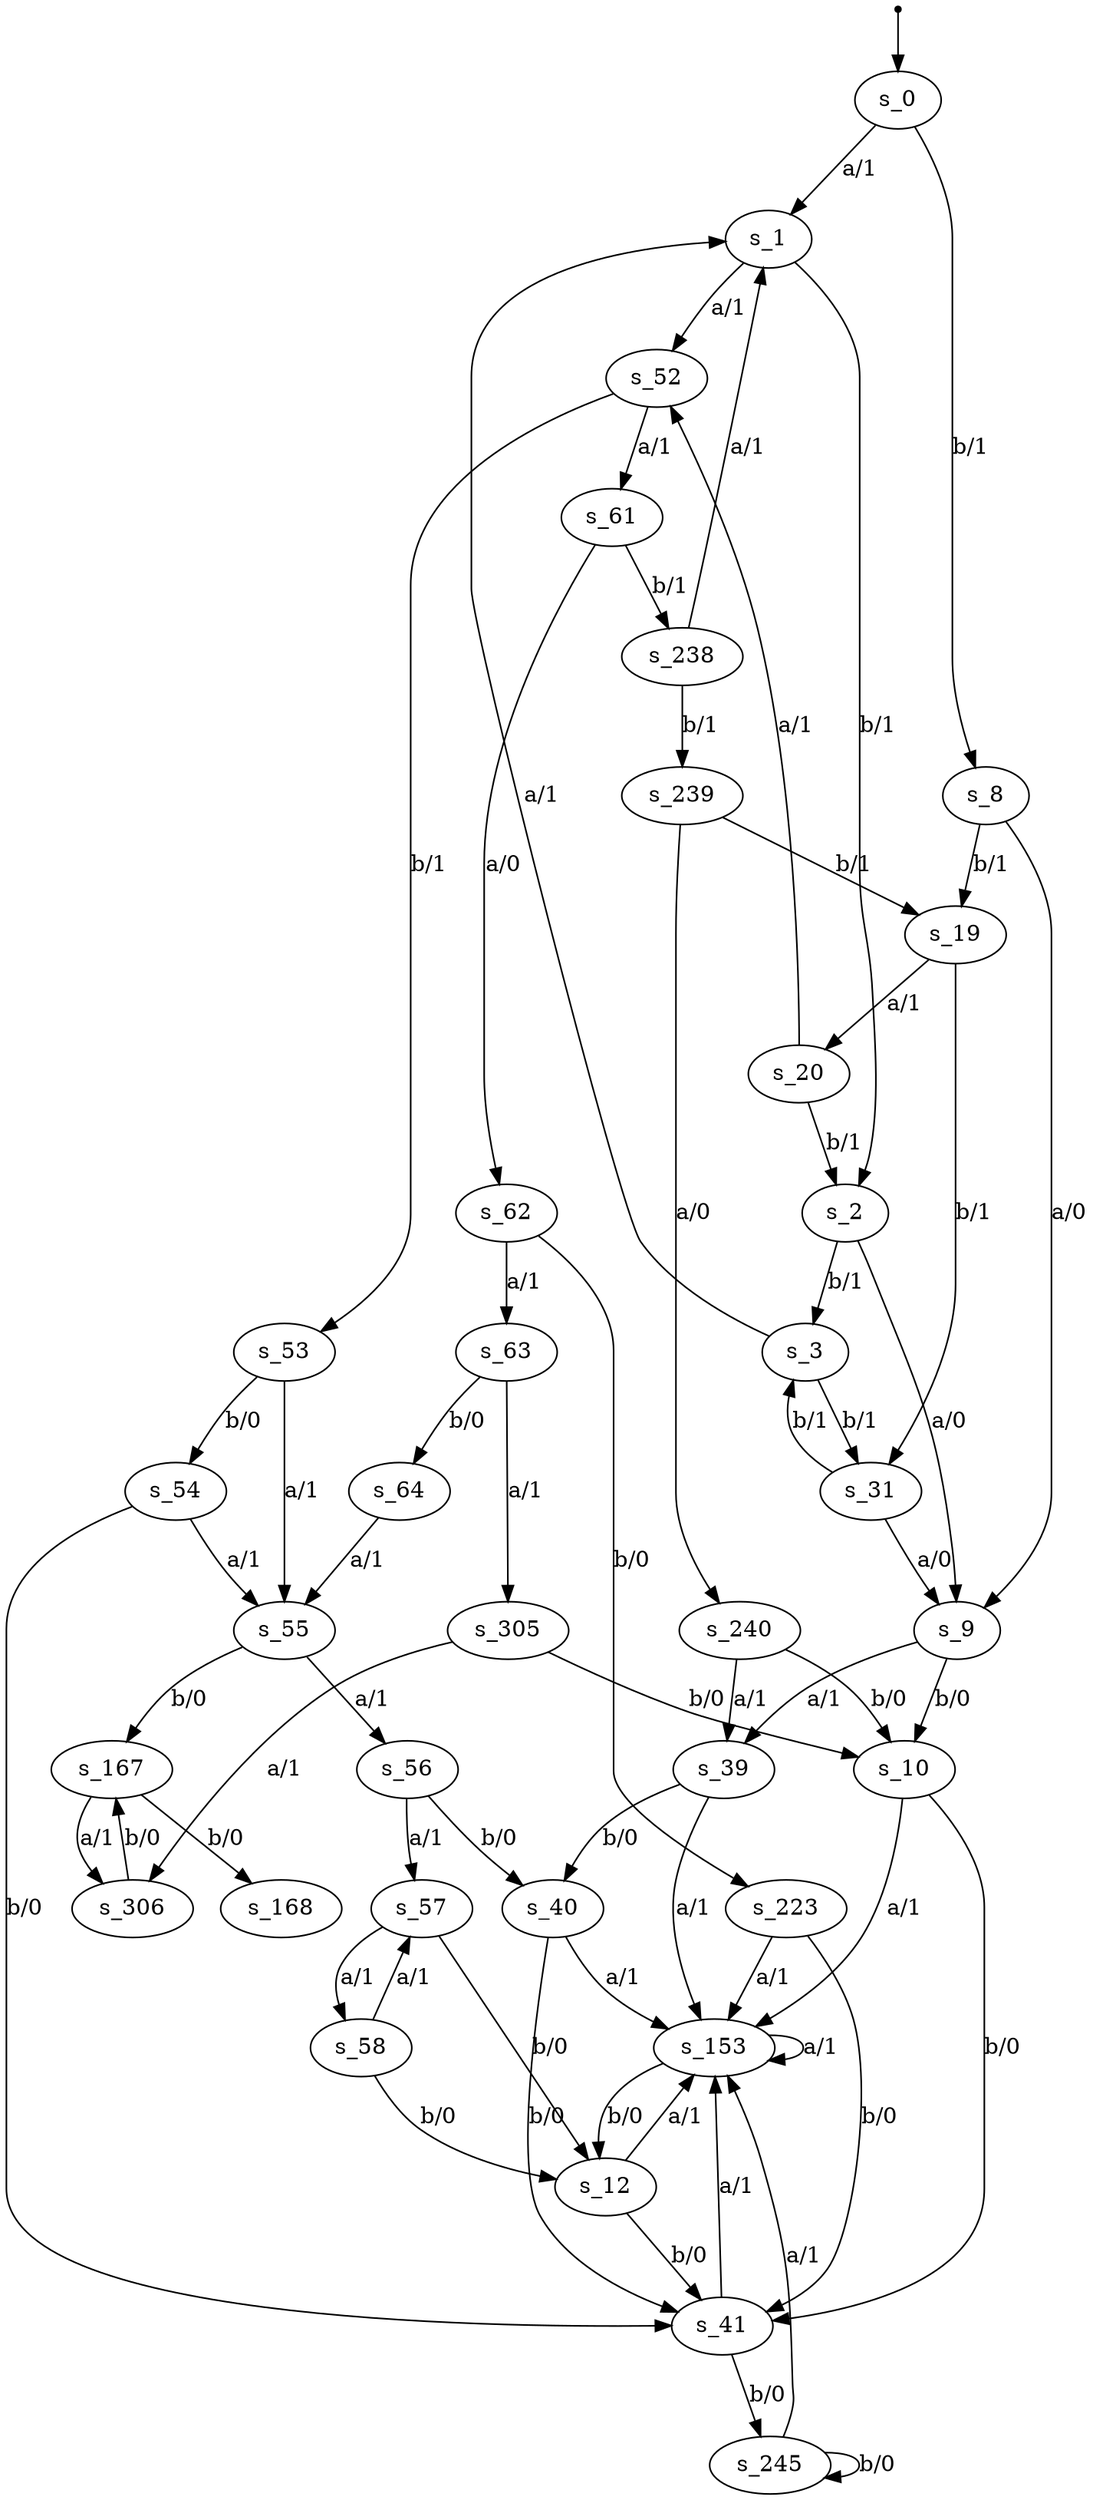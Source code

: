 digraph fsm {
	s_0 [root=true]
	s_1
	s_2
	s_3
	s_52
	s_61
	s_238
	s_239
	s_62
	s_223
	s_153
	s_63
	s_64
	s_55
	s_167
	s_168
	s_53
	s_54
	s_41
	s_12
	s_31
	s_9
	s_39
	s_10
	s_245
	s_40
	s_56
	s_57
	s_58
	s_305
	s_306
	s_240
	s_19
	s_20
	s_8
	qi [shape = point]
	qi -> s_0
	s_0 -> s_1 [label="a/1"]
	s_1 -> s_2 [label="b/1"]
	s_2 -> s_3 [label="b/1"]
	s_3 -> s_1 [label="a/1"]
	s_1 -> s_52 [label="a/1"]
	s_52 -> s_61 [label="a/1"]
	s_61 -> s_238 [label="b/1"]
	s_238 -> s_239 [label="b/1"]
	s_61 -> s_62 [label="a/0"]
	s_62 -> s_223 [label="b/0"]
	s_223 -> s_153 [label="a/1"]
	s_62 -> s_63 [label="a/1"]
	s_63 -> s_64 [label="b/0"]
	s_64 -> s_55 [label="a/1"]
	s_55 -> s_167 [label="b/0"]
	s_167 -> s_168 [label="b/0"]
	s_52 -> s_53 [label="b/1"]
	s_53 -> s_54 [label="b/0"]
	s_54 -> s_41 [label="b/0"]
	s_41 -> s_153 [label="a/1"]
	s_153 -> s_12 [label="b/0"]
	s_12 -> s_153 [label="a/1"]
	s_3 -> s_31 [label="b/1"]
	s_31 -> s_9 [label="a/0"]
	s_9 -> s_39 [label="a/1"]
	s_39 -> s_153 [label="a/1"]
	s_153 -> s_153 [label="a/1"]
	s_12 -> s_41 [label="b/0"]
	s_31 -> s_3 [label="b/1"]
	s_238 -> s_1 [label="a/1"]
	s_2 -> s_9 [label="a/0"]
	s_9 -> s_10 [label="b/0"]
	s_10 -> s_153 [label="a/1"]
	s_41 -> s_245 [label="b/0"]
	s_245 -> s_153 [label="a/1"]
	s_39 -> s_40 [label="b/0"]
	s_40 -> s_153 [label="a/1"]
	s_245 -> s_245 [label="b/0"]
	s_10 -> s_41 [label="b/0"]
	s_54 -> s_55 [label="a/1"]
	s_55 -> s_56 [label="a/1"]
	s_56 -> s_57 [label="a/1"]
	s_57 -> s_58 [label="a/1"]
	s_58 -> s_57 [label="a/1"]
	s_53 -> s_55 [label="a/1"]
	s_56 -> s_40 [label="b/0"]
	s_40 -> s_41 [label="b/0"]
	s_57 -> s_12 [label="b/0"]
	s_63 -> s_305 [label="a/1"]
	s_305 -> s_306 [label="a/1"]
	s_306 -> s_167 [label="b/0"]
	s_167 -> s_306 [label="a/1"]
	s_223 -> s_41 [label="b/0"]
	s_239 -> s_240 [label="a/0"]
	s_240 -> s_39 [label="a/1"]
	s_240 -> s_10 [label="b/0"]
	s_239 -> s_19 [label="b/1"]
	s_19 -> s_20 [label="a/1"]
	s_0 -> s_8 [label="b/1"]
	s_8 -> s_9 [label="a/0"]
	s_8 -> s_19 [label="b/1"]
	s_20 -> s_2 [label="b/1"]
	s_19 -> s_31 [label="b/1"]
	s_20 -> s_52 [label="a/1"]
	s_58 -> s_12 [label="b/0"]
	s_305 -> s_10 [label="b/0"]
}